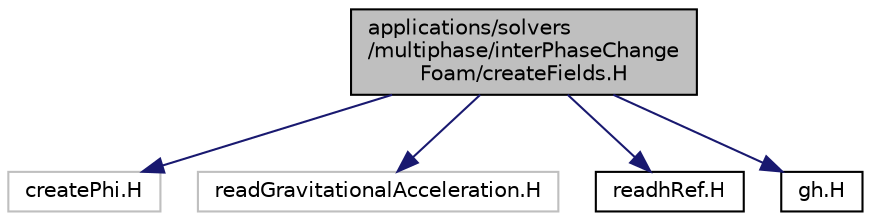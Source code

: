 digraph "applications/solvers/multiphase/interPhaseChangeFoam/createFields.H"
{
  bgcolor="transparent";
  edge [fontname="Helvetica",fontsize="10",labelfontname="Helvetica",labelfontsize="10"];
  node [fontname="Helvetica",fontsize="10",shape=record];
  Node1 [label="applications/solvers\l/multiphase/interPhaseChange\lFoam/createFields.H",height=0.2,width=0.4,color="black", fillcolor="grey75", style="filled", fontcolor="black"];
  Node1 -> Node2 [color="midnightblue",fontsize="10",style="solid",fontname="Helvetica"];
  Node2 [label="createPhi.H",height=0.2,width=0.4,color="grey75"];
  Node1 -> Node3 [color="midnightblue",fontsize="10",style="solid",fontname="Helvetica"];
  Node3 [label="readGravitationalAcceleration.H",height=0.2,width=0.4,color="grey75"];
  Node1 -> Node4 [color="midnightblue",fontsize="10",style="solid",fontname="Helvetica"];
  Node4 [label="readhRef.H",height=0.2,width=0.4,color="black",URL="$a05095.html"];
  Node1 -> Node5 [color="midnightblue",fontsize="10",style="solid",fontname="Helvetica"];
  Node5 [label="gh.H",height=0.2,width=0.4,color="black",URL="$a05090.html"];
}
